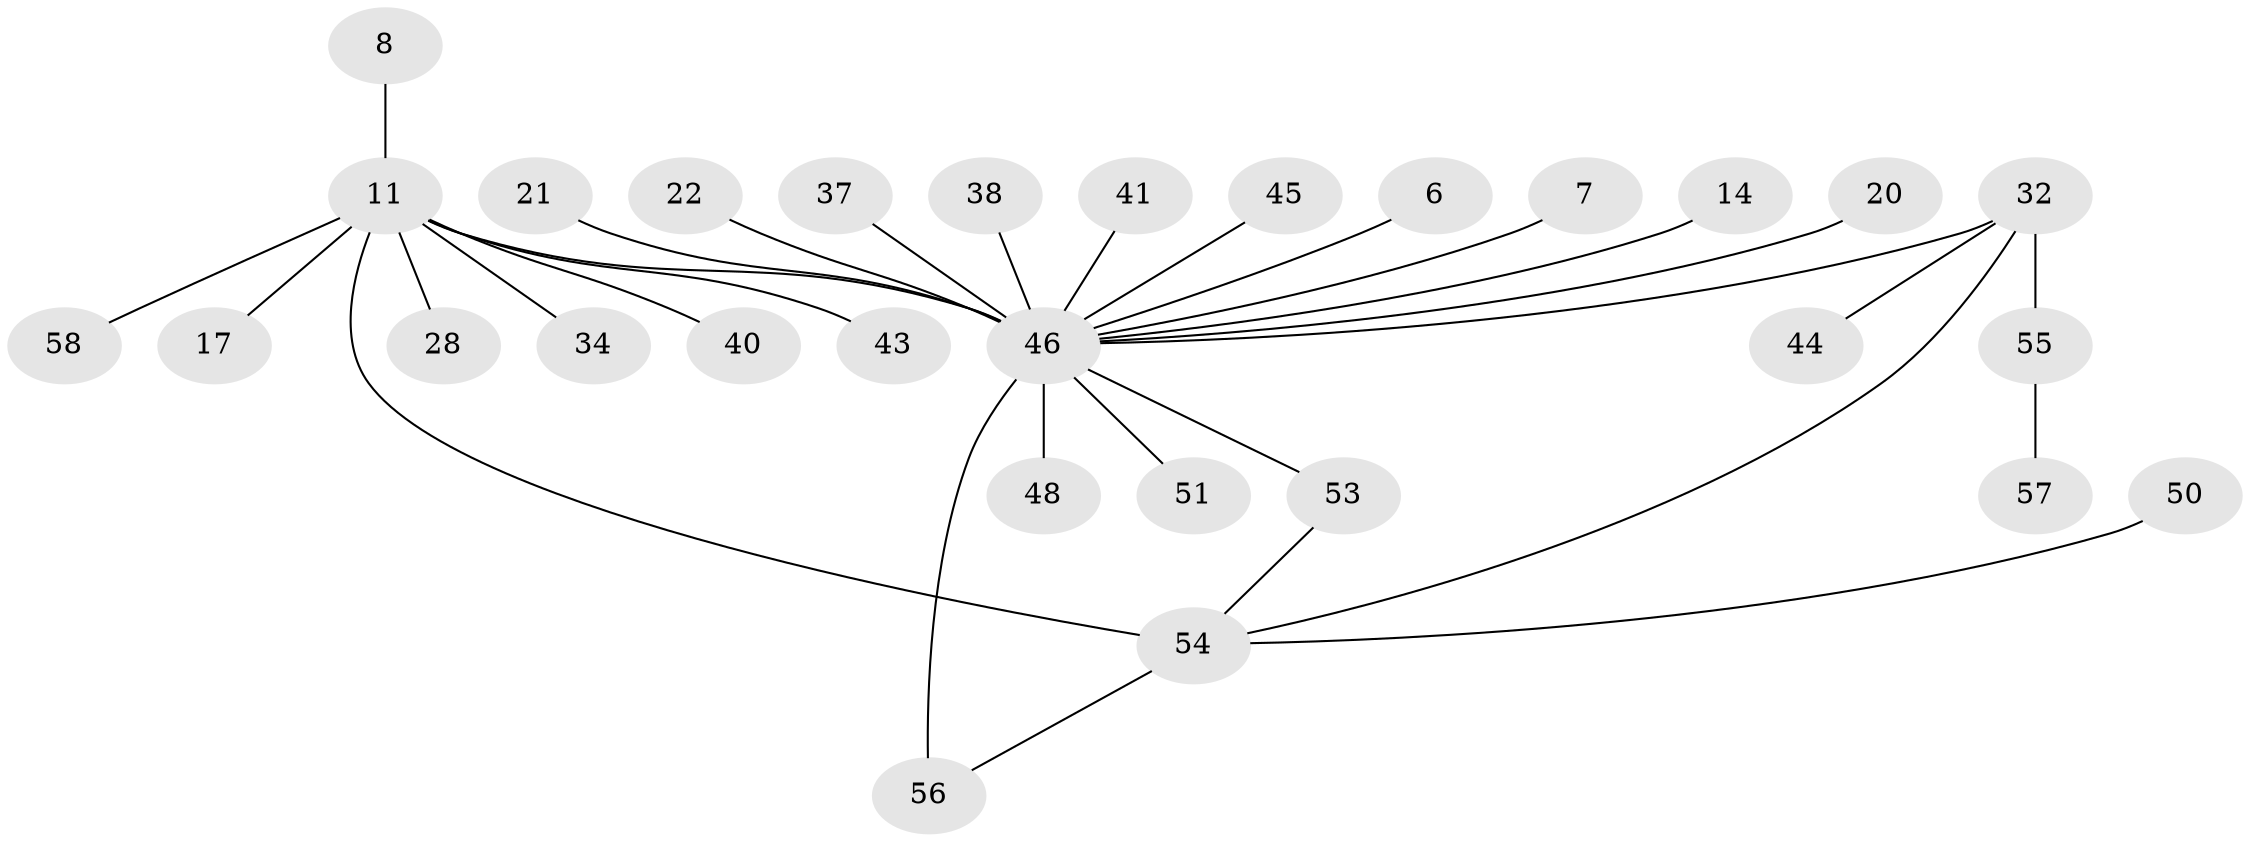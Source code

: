 // original degree distribution, {13: 0.034482758620689655, 6: 0.034482758620689655, 8: 0.017241379310344827, 1: 0.5689655172413793, 2: 0.1724137931034483, 10: 0.017241379310344827, 3: 0.1206896551724138, 4: 0.034482758620689655}
// Generated by graph-tools (version 1.1) at 2025/47/03/09/25 04:47:53]
// undirected, 29 vertices, 31 edges
graph export_dot {
graph [start="1"]
  node [color=gray90,style=filled];
  6;
  7;
  8;
  11 [super="+3"];
  14;
  17;
  20;
  21;
  22;
  28;
  32 [super="+2"];
  34;
  37 [super="+9"];
  38;
  40;
  41;
  43 [super="+16"];
  44;
  45;
  46 [super="+12+39+15+19+33"];
  48 [super="+29"];
  50;
  51 [super="+27"];
  53 [super="+47"];
  54 [super="+36+35+49"];
  55 [super="+52"];
  56 [super="+25"];
  57;
  58 [super="+42"];
  6 -- 46;
  7 -- 46;
  8 -- 11;
  11 -- 17;
  11 -- 28;
  11 -- 54 [weight=2];
  11 -- 58 [weight=2];
  11 -- 34;
  11 -- 40;
  11 -- 43;
  11 -- 46 [weight=6];
  14 -- 46;
  20 -- 46;
  21 -- 46;
  22 -- 46;
  32 -- 54;
  32 -- 55 [weight=2];
  32 -- 44;
  32 -- 46;
  37 -- 46;
  38 -- 46;
  41 -- 46;
  45 -- 46;
  46 -- 48;
  46 -- 51;
  46 -- 53;
  46 -- 56 [weight=2];
  50 -- 54;
  53 -- 54;
  54 -- 56;
  55 -- 57;
}
